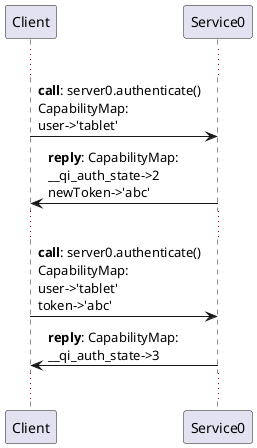 @startuml
    ...

    Client  -> Service0: **call**: server0.authenticate()\nCapabilityMap:\nuser->'tablet'
    Client <-  Service0: **reply**: CapabilityMap:\n__qi_auth_state->2\nnewToken->'abc'
    ...
    Client  -> Service0: **call**: server0.authenticate()\nCapabilityMap:\nuser->'tablet'\ntoken->'abc'
    Client <-  Service0: **reply**: CapabilityMap:\n__qi_auth_state->3

    ...
@enduml
